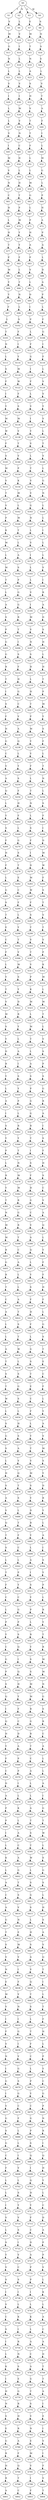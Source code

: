 strict digraph  {
	S0 -> S1 [ label = T ];
	S0 -> S2 [ label = N ];
	S0 -> S3 [ label = G ];
	S0 -> S4 [ label = M ];
	S1 -> S5 [ label = V ];
	S2 -> S6 [ label = L ];
	S3 -> S7 [ label = E ];
	S4 -> S8 [ label = S ];
	S5 -> S9 [ label = M ];
	S6 -> S10 [ label = V ];
	S7 -> S11 [ label = M ];
	S8 -> S12 [ label = N ];
	S9 -> S13 [ label = G ];
	S10 -> S14 [ label = I ];
	S11 -> S15 [ label = T ];
	S12 -> S16 [ label = A ];
	S13 -> S17 [ label = N ];
	S14 -> S18 [ label = L ];
	S15 -> S19 [ label = N ];
	S16 -> S20 [ label = S ];
	S17 -> S21 [ label = L ];
	S18 -> S22 [ label = L ];
	S19 -> S23 [ label = A ];
	S20 -> S24 [ label = L ];
	S21 -> S25 [ label = V ];
	S22 -> S26 [ label = V ];
	S23 -> S27 [ label = S ];
	S24 -> S28 [ label = V ];
	S25 -> S29 [ label = I ];
	S26 -> S30 [ label = I ];
	S27 -> S31 [ label = H ];
	S28 -> S32 [ label = T ];
	S29 -> S33 [ label = L ];
	S30 -> S34 [ label = M ];
	S31 -> S35 [ label = V ];
	S32 -> S36 [ label = A ];
	S33 -> S37 [ label = L ];
	S34 -> S38 [ label = V ];
	S35 -> S39 [ label = T ];
	S36 -> S40 [ label = F ];
	S37 -> S41 [ label = V ];
	S38 -> S42 [ label = N ];
	S39 -> S43 [ label = T ];
	S40 -> S44 [ label = I ];
	S41 -> S45 [ label = I ];
	S42 -> S46 [ label = C ];
	S43 -> S47 [ label = F ];
	S44 -> S48 [ label = L ];
	S45 -> S49 [ label = M ];
	S46 -> S50 [ label = H ];
	S47 -> S51 [ label = L ];
	S48 -> S52 [ label = M ];
	S49 -> S53 [ label = V ];
	S50 -> S54 [ label = L ];
	S51 -> S55 [ label = L ];
	S52 -> S56 [ label = G ];
	S53 -> S57 [ label = N ];
	S54 -> S58 [ label = H ];
	S55 -> S59 [ label = M ];
	S56 -> S60 [ label = L ];
	S57 -> S61 [ label = C ];
	S58 -> S62 [ label = T ];
	S59 -> S63 [ label = G ];
	S60 -> S64 [ label = P ];
	S61 -> S65 [ label = H ];
	S62 -> S66 [ label = P ];
	S63 -> S67 [ label = L ];
	S64 -> S68 [ label = H ];
	S65 -> S69 [ label = L ];
	S66 -> S70 [ label = M ];
	S67 -> S71 [ label = P ];
	S68 -> S72 [ label = A ];
	S69 -> S73 [ label = H ];
	S70 -> S74 [ label = Y ];
	S71 -> S75 [ label = H ];
	S72 -> S76 [ label = P ];
	S73 -> S77 [ label = T ];
	S74 -> S78 [ label = Y ];
	S75 -> S79 [ label = A ];
	S76 -> S80 [ label = A ];
	S77 -> S81 [ label = P ];
	S78 -> S82 [ label = F ];
	S79 -> S83 [ label = P ];
	S80 -> S84 [ label = L ];
	S81 -> S85 [ label = M ];
	S82 -> S86 [ label = L ];
	S83 -> S87 [ label = V ];
	S84 -> S88 [ label = D ];
	S85 -> S89 [ label = Y ];
	S86 -> S90 [ label = T ];
	S87 -> S91 [ label = L ];
	S88 -> S92 [ label = A ];
	S89 -> S93 [ label = Y ];
	S90 -> S94 [ label = N ];
	S91 -> S95 [ label = D ];
	S92 -> S96 [ label = P ];
	S93 -> S97 [ label = F ];
	S94 -> S98 [ label = L ];
	S95 -> S99 [ label = I ];
	S96 -> S100 [ label = L ];
	S97 -> S101 [ label = L ];
	S98 -> S102 [ label = S ];
	S99 -> S103 [ label = P ];
	S100 -> S104 [ label = F ];
	S101 -> S105 [ label = T ];
	S102 -> S106 [ label = F ];
	S103 -> S107 [ label = L ];
	S104 -> S108 [ label = G ];
	S105 -> S109 [ label = N ];
	S106 -> S110 [ label = I ];
	S107 -> S111 [ label = F ];
	S108 -> S112 [ label = I ];
	S109 -> S113 [ label = L ];
	S110 -> S114 [ label = Y ];
	S111 -> S115 [ label = G ];
	S112 -> S116 [ label = F ];
	S113 -> S117 [ label = S ];
	S114 -> S118 [ label = M ];
	S115 -> S119 [ label = I ];
	S116 -> S120 [ label = L ];
	S117 -> S121 [ label = F ];
	S118 -> S122 [ label = W ];
	S119 -> S123 [ label = F ];
	S120 -> S124 [ label = V ];
	S121 -> S125 [ label = I ];
	S122 -> S126 [ label = F ];
	S123 -> S127 [ label = L ];
	S124 -> S128 [ label = V ];
	S125 -> S129 [ label = Y ];
	S126 -> S130 [ label = S ];
	S127 -> S131 [ label = V ];
	S128 -> S132 [ label = Y ];
	S129 -> S133 [ label = M ];
	S130 -> S134 [ label = M ];
	S131 -> S135 [ label = I ];
	S132 -> S136 [ label = V ];
	S133 -> S137 [ label = W ];
	S134 -> S138 [ label = V ];
	S135 -> S139 [ label = Y ];
	S136 -> S140 [ label = L ];
	S137 -> S141 [ label = F ];
	S138 -> S142 [ label = T ];
	S139 -> S143 [ label = V ];
	S140 -> S144 [ label = T ];
	S141 -> S145 [ label = S ];
	S142 -> S146 [ label = V ];
	S143 -> S147 [ label = L ];
	S144 -> S148 [ label = V ];
	S145 -> S149 [ label = M ];
	S146 -> S150 [ label = P ];
	S147 -> S151 [ label = T ];
	S148 -> S152 [ label = L ];
	S149 -> S153 [ label = V ];
	S150 -> S154 [ label = K ];
	S151 -> S155 [ label = V ];
	S152 -> S156 [ label = G ];
	S153 -> S157 [ label = T ];
	S154 -> S158 [ label = M ];
	S155 -> S159 [ label = V ];
	S156 -> S160 [ label = N ];
	S157 -> S161 [ label = V ];
	S158 -> S162 [ label = L ];
	S159 -> S163 [ label = G ];
	S160 -> S164 [ label = L ];
	S161 -> S165 [ label = P ];
	S162 -> S166 [ label = M ];
	S163 -> S167 [ label = N ];
	S164 -> S168 [ label = L ];
	S165 -> S169 [ label = K ];
	S166 -> S170 [ label = T ];
	S167 -> S171 [ label = L ];
	S168 -> S172 [ label = I ];
	S169 -> S173 [ label = M ];
	S170 -> S174 [ label = L ];
	S171 -> S175 [ label = V ];
	S172 -> S176 [ label = L ];
	S173 -> S177 [ label = L ];
	S174 -> S178 [ label = A ];
	S175 -> S179 [ label = I ];
	S176 -> S180 [ label = L ];
	S177 -> S181 [ label = M ];
	S178 -> S182 [ label = S ];
	S179 -> S183 [ label = L ];
	S180 -> S184 [ label = V ];
	S181 -> S185 [ label = T ];
	S182 -> S186 [ label = P ];
	S183 -> S187 [ label = L ];
	S184 -> S188 [ label = I ];
	S185 -> S189 [ label = L ];
	S186 -> S190 [ label = G ];
	S187 -> S191 [ label = V ];
	S188 -> S192 [ label = R ];
	S189 -> S193 [ label = A ];
	S190 -> S194 [ label = G ];
	S191 -> S195 [ label = I ];
	S192 -> S196 [ label = A ];
	S193 -> S197 [ label = S ];
	S194 -> S198 [ label = R ];
	S195 -> S199 [ label = M ];
	S196 -> S200 [ label = D ];
	S197 -> S201 [ label = P ];
	S198 -> S202 [ label = T ];
	S199 -> S203 [ label = V ];
	S200 -> S204 [ label = S ];
	S201 -> S205 [ label = G ];
	S202 -> S206 [ label = I ];
	S203 -> S207 [ label = N ];
	S204 -> S208 [ label = H ];
	S205 -> S209 [ label = G ];
	S206 -> S210 [ label = S ];
	S207 -> S211 [ label = S ];
	S208 -> S212 [ label = L ];
	S209 -> S213 [ label = R ];
	S210 -> S214 [ label = F ];
	S211 -> S215 [ label = H ];
	S212 -> S216 [ label = H ];
	S213 -> S217 [ label = T ];
	S214 -> S218 [ label = H ];
	S215 -> S219 [ label = L ];
	S216 -> S220 [ label = T ];
	S217 -> S221 [ label = I ];
	S218 -> S222 [ label = G ];
	S219 -> S223 [ label = H ];
	S220 -> S224 [ label = P ];
	S221 -> S225 [ label = S ];
	S222 -> S226 [ label = C ];
	S223 -> S227 [ label = T ];
	S224 -> S228 [ label = M ];
	S225 -> S229 [ label = F ];
	S226 -> S230 [ label = V ];
	S227 -> S231 [ label = P ];
	S228 -> S232 [ label = Y ];
	S229 -> S233 [ label = H ];
	S230 -> S234 [ label = A ];
	S231 -> S235 [ label = M ];
	S232 -> S236 [ label = S ];
	S233 -> S237 [ label = G ];
	S234 -> S238 [ label = Q ];
	S235 -> S239 [ label = Y ];
	S236 -> S240 [ label = F ];
	S237 -> S241 [ label = C ];
	S238 -> S242 [ label = L ];
	S239 -> S243 [ label = Y ];
	S240 -> S244 [ label = L ];
	S241 -> S245 [ label = V ];
	S242 -> S246 [ label = Y ];
	S243 -> S247 [ label = F ];
	S244 -> S248 [ label = T ];
	S245 -> S249 [ label = A ];
	S246 -> S250 [ label = S ];
	S247 -> S251 [ label = L ];
	S248 -> S252 [ label = N ];
	S249 -> S253 [ label = Q ];
	S250 -> S254 [ label = F ];
	S251 -> S255 [ label = T ];
	S252 -> S256 [ label = L ];
	S253 -> S257 [ label = L ];
	S254 -> S258 [ label = H ];
	S255 -> S259 [ label = N ];
	S256 -> S260 [ label = S ];
	S257 -> S261 [ label = Y ];
	S258 -> S262 [ label = F ];
	S259 -> S263 [ label = L ];
	S260 -> S264 [ label = F ];
	S261 -> S265 [ label = S ];
	S262 -> S266 [ label = L ];
	S263 -> S267 [ label = S ];
	S264 -> S268 [ label = I ];
	S265 -> S269 [ label = F ];
	S266 -> S270 [ label = G ];
	S267 -> S271 [ label = F ];
	S268 -> S272 [ label = D ];
	S269 -> S273 [ label = H ];
	S270 -> S274 [ label = S ];
	S271 -> S275 [ label = I ];
	S272 -> S276 [ label = M ];
	S273 -> S277 [ label = F ];
	S274 -> S278 [ label = T ];
	S275 -> S279 [ label = D ];
	S276 -> S280 [ label = W ];
	S277 -> S281 [ label = L ];
	S278 -> S282 [ label = E ];
	S279 -> S283 [ label = M ];
	S280 -> S284 [ label = F ];
	S281 -> S285 [ label = G ];
	S282 -> S286 [ label = C ];
	S283 -> S287 [ label = W ];
	S284 -> S288 [ label = S ];
	S285 -> S289 [ label = S ];
	S286 -> S290 [ label = F ];
	S287 -> S291 [ label = F ];
	S288 -> S292 [ label = T ];
	S289 -> S293 [ label = T ];
	S290 -> S294 [ label = L ];
	S291 -> S295 [ label = S ];
	S292 -> S296 [ label = V ];
	S293 -> S297 [ label = E ];
	S294 -> S298 [ label = Y ];
	S295 -> S299 [ label = T ];
	S296 -> S300 [ label = T ];
	S297 -> S301 [ label = C ];
	S298 -> S302 [ label = T ];
	S299 -> S303 [ label = V ];
	S300 -> S304 [ label = V ];
	S301 -> S305 [ label = F ];
	S302 -> S306 [ label = V ];
	S303 -> S307 [ label = T ];
	S304 -> S308 [ label = P ];
	S305 -> S309 [ label = L ];
	S306 -> S310 [ label = M ];
	S307 -> S311 [ label = V ];
	S308 -> S312 [ label = K ];
	S309 -> S313 [ label = Y ];
	S310 -> S314 [ label = S ];
	S311 -> S315 [ label = P ];
	S312 -> S316 [ label = M ];
	S313 -> S317 [ label = T ];
	S314 -> S318 [ label = Y ];
	S315 -> S319 [ label = K ];
	S316 -> S320 [ label = L ];
	S317 -> S321 [ label = V ];
	S318 -> S322 [ label = D ];
	S319 -> S323 [ label = M ];
	S320 -> S324 [ label = M ];
	S321 -> S325 [ label = M ];
	S322 -> S326 [ label = R ];
	S323 -> S327 [ label = L ];
	S324 -> S328 [ label = T ];
	S325 -> S329 [ label = S ];
	S326 -> S330 [ label = Y ];
	S327 -> S331 [ label = M ];
	S328 -> S332 [ label = L ];
	S329 -> S333 [ label = Y ];
	S330 -> S334 [ label = L ];
	S331 -> S335 [ label = T ];
	S332 -> S336 [ label = V ];
	S333 -> S337 [ label = D ];
	S334 -> S338 [ label = A ];
	S335 -> S339 [ label = L ];
	S336 -> S340 [ label = S ];
	S337 -> S341 [ label = R ];
	S338 -> S342 [ label = I ];
	S339 -> S343 [ label = A ];
	S340 -> S344 [ label = P ];
	S341 -> S345 [ label = Y ];
	S342 -> S346 [ label = S ];
	S343 -> S347 [ label = S ];
	S344 -> S348 [ label = S ];
	S345 -> S349 [ label = L ];
	S346 -> S350 [ label = Y ];
	S347 -> S351 [ label = P ];
	S348 -> S352 [ label = G ];
	S349 -> S353 [ label = A ];
	S350 -> S354 [ label = P ];
	S351 -> S355 [ label = G ];
	S352 -> S356 [ label = R ];
	S353 -> S357 [ label = I ];
	S354 -> S358 [ label = L ];
	S355 -> S359 [ label = G ];
	S356 -> S360 [ label = A ];
	S357 -> S361 [ label = S ];
	S358 -> S362 [ label = R ];
	S359 -> S363 [ label = R ];
	S360 -> S364 [ label = I ];
	S361 -> S365 [ label = Y ];
	S362 -> S366 [ label = Y ];
	S363 -> S367 [ label = T ];
	S364 -> S368 [ label = S ];
	S365 -> S369 [ label = P ];
	S366 -> S370 [ label = T ];
	S367 -> S371 [ label = I ];
	S368 -> S372 [ label = F ];
	S369 -> S373 [ label = L ];
	S370 -> S374 [ label = N ];
	S371 -> S375 [ label = S ];
	S372 -> S376 [ label = H ];
	S373 -> S377 [ label = R ];
	S374 -> S378 [ label = M ];
	S375 -> S379 [ label = F ];
	S376 -> S380 [ label = S ];
	S377 -> S381 [ label = Y ];
	S378 -> S382 [ label = M ];
	S379 -> S383 [ label = H ];
	S380 -> S384 [ label = C ];
	S381 -> S385 [ label = T ];
	S382 -> S386 [ label = R ];
	S383 -> S387 [ label = G ];
	S384 -> S388 [ label = V ];
	S385 -> S389 [ label = N ];
	S386 -> S390 [ label = G ];
	S387 -> S391 [ label = C ];
	S388 -> S392 [ label = A ];
	S389 -> S393 [ label = M ];
	S390 -> S394 [ label = R ];
	S391 -> S395 [ label = V ];
	S392 -> S396 [ label = Q ];
	S393 -> S397 [ label = M ];
	S394 -> S398 [ label = T ];
	S395 -> S399 [ label = A ];
	S396 -> S400 [ label = L ];
	S397 -> S401 [ label = R ];
	S398 -> S402 [ label = C ];
	S399 -> S403 [ label = Q ];
	S400 -> S404 [ label = Y ];
	S401 -> S405 [ label = G ];
	S402 -> S406 [ label = A ];
	S403 -> S407 [ label = L ];
	S404 -> S408 [ label = F ];
	S405 -> S409 [ label = R ];
	S406 -> S410 [ label = L ];
	S407 -> S411 [ label = Y ];
	S408 -> S412 [ label = F ];
	S409 -> S413 [ label = T ];
	S410 -> S414 [ label = L ];
	S411 -> S415 [ label = S ];
	S412 -> S416 [ label = H ];
	S413 -> S417 [ label = C ];
	S414 -> S418 [ label = A ];
	S415 -> S419 [ label = F ];
	S416 -> S420 [ label = F ];
	S417 -> S421 [ label = A ];
	S418 -> S422 [ label = T ];
	S419 -> S423 [ label = H ];
	S420 -> S424 [ label = L ];
	S421 -> S425 [ label = L ];
	S422 -> S426 [ label = S ];
	S423 -> S427 [ label = F ];
	S424 -> S428 [ label = G ];
	S425 -> S429 [ label = L ];
	S426 -> S430 [ label = T ];
	S427 -> S431 [ label = L ];
	S428 -> S432 [ label = S ];
	S429 -> S433 [ label = A ];
	S430 -> S434 [ label = W ];
	S431 -> S435 [ label = G ];
	S432 -> S436 [ label = T ];
	S433 -> S437 [ label = T ];
	S434 -> S438 [ label = L ];
	S435 -> S439 [ label = S ];
	S436 -> S440 [ label = E ];
	S437 -> S441 [ label = S ];
	S438 -> S442 [ label = S ];
	S439 -> S443 [ label = T ];
	S440 -> S444 [ label = C ];
	S441 -> S445 [ label = T ];
	S442 -> S446 [ label = G ];
	S443 -> S447 [ label = E ];
	S444 -> S448 [ label = F ];
	S445 -> S449 [ label = W ];
	S446 -> S450 [ label = S ];
	S447 -> S451 [ label = C ];
	S448 -> S452 [ label = L ];
	S449 -> S453 [ label = L ];
	S450 -> S454 [ label = L ];
	S451 -> S455 [ label = F ];
	S452 -> S456 [ label = Y ];
	S453 -> S457 [ label = S ];
	S454 -> S458 [ label = H ];
	S455 -> S459 [ label = L ];
	S456 -> S460 [ label = A ];
	S457 -> S461 [ label = G ];
	S458 -> S462 [ label = S ];
	S459 -> S463 [ label = Y ];
	S460 -> S464 [ label = V ];
	S461 -> S465 [ label = S ];
	S462 -> S466 [ label = A ];
	S463 -> S467 [ label = T ];
	S464 -> S468 [ label = M ];
	S465 -> S469 [ label = L ];
	S466 -> S470 [ label = V ];
	S467 -> S471 [ label = V ];
	S468 -> S472 [ label = S ];
	S469 -> S473 [ label = H ];
	S470 -> S474 [ label = Q ];
	S471 -> S475 [ label = M ];
	S472 -> S476 [ label = Y ];
	S473 -> S477 [ label = S ];
	S474 -> S478 [ label = T ];
	S475 -> S479 [ label = S ];
	S476 -> S480 [ label = D ];
	S477 -> S481 [ label = A ];
	S478 -> S482 [ label = S ];
	S479 -> S483 [ label = Y ];
	S480 -> S484 [ label = R ];
	S481 -> S485 [ label = V ];
	S482 -> S486 [ label = L ];
	S483 -> S487 [ label = D ];
	S484 -> S488 [ label = Y ];
	S485 -> S489 [ label = Q ];
	S486 -> S490 [ label = T ];
	S487 -> S491 [ label = R ];
	S488 -> S492 [ label = L ];
	S489 -> S493 [ label = T ];
	S490 -> S494 [ label = F ];
	S491 -> S495 [ label = Y ];
	S492 -> S496 [ label = A ];
	S493 -> S497 [ label = S ];
	S494 -> S498 [ label = C ];
	S495 -> S499 [ label = L ];
	S496 -> S500 [ label = I ];
	S497 -> S501 [ label = L ];
	S498 -> S502 [ label = L ];
	S499 -> S503 [ label = A ];
	S500 -> S504 [ label = S ];
	S501 -> S505 [ label = T ];
	S502 -> S506 [ label = P ];
	S503 -> S507 [ label = I ];
	S504 -> S508 [ label = Y ];
	S505 -> S509 [ label = F ];
	S506 -> S510 [ label = Y ];
	S507 -> S511 [ label = S ];
	S508 -> S512 [ label = P ];
	S509 -> S513 [ label = C ];
	S510 -> S514 [ label = C ];
	S511 -> S515 [ label = Y ];
	S512 -> S516 [ label = L ];
	S513 -> S517 [ label = L ];
	S514 -> S518 [ label = G ];
	S515 -> S519 [ label = P ];
	S516 -> S520 [ label = R ];
	S517 -> S521 [ label = P ];
	S518 -> S522 [ label = P ];
	S519 -> S523 [ label = L ];
	S520 -> S524 [ label = Y ];
	S521 -> S525 [ label = Y ];
	S522 -> S526 [ label = S ];
	S523 -> S527 [ label = R ];
	S524 -> S528 [ label = T ];
	S525 -> S529 [ label = C ];
	S526 -> S530 [ label = Q ];
	S527 -> S531 [ label = Y ];
	S528 -> S532 [ label = R ];
	S529 -> S533 [ label = G ];
	S530 -> S534 [ label = I ];
	S531 -> S535 [ label = S ];
	S532 -> S536 [ label = M ];
	S533 -> S537 [ label = P ];
	S534 -> S538 [ label = Q ];
	S535 -> S539 [ label = S ];
	S536 -> S540 [ label = M ];
	S537 -> S541 [ label = S ];
	S538 -> S542 [ label = H ];
	S539 -> S543 [ label = M ];
	S540 -> S544 [ label = N ];
	S541 -> S545 [ label = Q ];
	S542 -> S546 [ label = Y ];
	S543 -> S547 [ label = M ];
	S544 -> S548 [ label = G ];
	S545 -> S549 [ label = I ];
	S546 -> S550 [ label = F ];
	S547 -> S551 [ label = R ];
	S548 -> S552 [ label = S ];
	S549 -> S553 [ label = Q ];
	S550 -> S554 [ label = C ];
	S551 -> S555 [ label = G ];
	S552 -> S556 [ label = R ];
	S553 -> S557 [ label = H ];
	S554 -> S558 [ label = D ];
	S555 -> S559 [ label = R ];
	S556 -> S560 [ label = C ];
	S557 -> S561 [ label = Y ];
	S558 -> S562 [ label = A ];
	S559 -> S563 [ label = T ];
	S560 -> S564 [ label = A ];
	S561 -> S565 [ label = F ];
	S562 -> S566 [ label = P ];
	S563 -> S567 [ label = C ];
	S564 -> S568 [ label = L ];
	S565 -> S569 [ label = C ];
	S566 -> S570 [ label = P ];
	S567 -> S571 [ label = A ];
	S568 -> S572 [ label = L ];
	S569 -> S573 [ label = D ];
	S570 -> S574 [ label = I ];
	S571 -> S575 [ label = L ];
	S572 -> S576 [ label = A ];
	S573 -> S577 [ label = A ];
	S574 -> S578 [ label = L ];
	S575 -> S579 [ label = L ];
	S576 -> S580 [ label = I ];
	S577 -> S581 [ label = P ];
	S578 -> S582 [ label = K ];
	S579 -> S583 [ label = A ];
	S580 -> S584 [ label = G ];
	S581 -> S585 [ label = P ];
	S582 -> S586 [ label = L ];
	S583 -> S587 [ label = T ];
	S584 -> S588 [ label = T ];
	S585 -> S589 [ label = I ];
	S586 -> S590 [ label = A ];
	S587 -> S591 [ label = S ];
	S588 -> S592 [ label = W ];
	S589 -> S593 [ label = L ];
	S590 -> S594 [ label = C ];
	S591 -> S595 [ label = T ];
	S592 -> S596 [ label = L ];
	S593 -> S597 [ label = K ];
	S594 -> S598 [ label = A ];
	S595 -> S599 [ label = W ];
	S596 -> S600 [ label = S ];
	S597 -> S601 [ label = L ];
	S598 -> S602 [ label = G ];
	S599 -> S603 [ label = L ];
	S600 -> S604 [ label = G ];
	S601 -> S605 [ label = A ];
	S602 -> S606 [ label = T ];
	S603 -> S607 [ label = S ];
	S604 -> S608 [ label = S ];
	S605 -> S609 [ label = C ];
	S606 -> S610 [ label = S ];
	S607 -> S611 [ label = G ];
	S608 -> S612 [ label = L ];
	S609 -> S613 [ label = A ];
	S610 -> S614 [ label = V ];
	S611 -> S615 [ label = S ];
	S612 -> S616 [ label = H ];
	S613 -> S617 [ label = G ];
	S614 -> S618 [ label = N ];
	S615 -> S619 [ label = L ];
	S616 -> S620 [ label = S ];
	S617 -> S621 [ label = T ];
	S618 -> S622 [ label = E ];
	S619 -> S623 [ label = H ];
	S620 -> S624 [ label = A ];
	S621 -> S625 [ label = S ];
	S622 -> S626 [ label = M ];
	S623 -> S627 [ label = S ];
	S624 -> S628 [ label = V ];
	S625 -> S629 [ label = V ];
	S626 -> S630 [ label = V ];
	S627 -> S631 [ label = A ];
	S628 -> S632 [ label = Q ];
	S629 -> S633 [ label = N ];
	S630 -> S634 [ label = I ];
	S631 -> S635 [ label = V ];
	S632 -> S636 [ label = T ];
	S633 -> S637 [ label = E ];
	S634 -> S638 [ label = F ];
	S635 -> S639 [ label = Q ];
	S636 -> S640 [ label = I ];
	S637 -> S641 [ label = M ];
	S638 -> S642 [ label = V ];
	S639 -> S643 [ label = T ];
	S640 -> S644 [ label = L ];
	S641 -> S645 [ label = V ];
	S642 -> S646 [ label = N ];
	S643 -> S647 [ label = S ];
	S644 -> S648 [ label = T ];
	S645 -> S649 [ label = I ];
	S646 -> S650 [ label = I ];
	S647 -> S651 [ label = L ];
	S648 -> S652 [ label = F ];
	S649 -> S653 [ label = F ];
	S650 -> S654 [ label = G ];
	S651 -> S655 [ label = T ];
	S652 -> S656 [ label = H ];
	S653 -> S657 [ label = V ];
	S654 -> S658 [ label = I ];
	S655 -> S659 [ label = F ];
	S656 -> S660 [ label = L ];
	S657 -> S661 [ label = N ];
	S658 -> S662 [ label = V ];
	S659 -> S663 [ label = C ];
	S660 -> S664 [ label = P ];
	S661 -> S665 [ label = I ];
	S662 -> S666 [ label = G ];
	S663 -> S667 [ label = L ];
	S664 -> S668 [ label = Y ];
	S665 -> S669 [ label = G ];
	S666 -> S670 [ label = S ];
	S667 -> S671 [ label = P ];
	S668 -> S672 [ label = C ];
	S669 -> S673 [ label = I ];
	S670 -> S674 [ label = G ];
	S671 -> S675 [ label = Y ];
	S672 -> S676 [ label = G ];
	S673 -> S677 [ label = V ];
	S674 -> S678 [ label = C ];
	S675 -> S679 [ label = C ];
	S676 -> S680 [ label = P ];
	S677 -> S681 [ label = G ];
	S678 -> S682 [ label = F ];
	S679 -> S683 [ label = G ];
	S680 -> S684 [ label = N ];
	S681 -> S685 [ label = S ];
	S682 -> S686 [ label = L ];
	S683 -> S687 [ label = P ];
	S684 -> S688 [ label = R ];
	S685 -> S689 [ label = G ];
	S686 -> S690 [ label = L ];
	S687 -> S691 [ label = S ];
	S688 -> S692 [ label = I ];
	S689 -> S693 [ label = C ];
	S690 -> S694 [ label = I ];
	S691 -> S695 [ label = Q ];
	S692 -> S696 [ label = Q ];
	S693 -> S697 [ label = F ];
	S694 -> S698 [ label = V ];
	S695 -> S699 [ label = I ];
	S696 -> S700 [ label = H ];
	S697 -> S701 [ label = L ];
	S698 -> S702 [ label = L ];
	S699 -> S703 [ label = Q ];
	S700 -> S704 [ label = Y ];
	S701 -> S705 [ label = L ];
	S702 -> S706 [ label = S ];
	S703 -> S707 [ label = H ];
	S704 -> S708 [ label = L ];
	S705 -> S709 [ label = I ];
	S706 -> S710 [ label = Y ];
	S707 -> S711 [ label = Y ];
	S708 -> S712 [ label = C ];
	S709 -> S713 [ label = V ];
	S710 -> S714 [ label = V ];
	S711 -> S715 [ label = F ];
	S712 -> S716 [ label = D ];
	S713 -> S717 [ label = L ];
	S714 -> S718 [ label = S ];
	S715 -> S719 [ label = C ];
	S716 -> S720 [ label = A ];
	S717 -> S721 [ label = S ];
	S718 -> S722 [ label = I ];
	S719 -> S723 [ label = D ];
	S720 -> S724 [ label = P ];
	S721 -> S725 [ label = Y ];
	S722 -> S726 [ label = V ];
	S723 -> S727 [ label = A ];
	S724 -> S728 [ label = P ];
	S725 -> S729 [ label = V ];
	S726 -> S730 [ label = C ];
	S727 -> S731 [ label = P ];
	S728 -> S732 [ label = V ];
	S729 -> S733 [ label = S ];
	S730 -> S734 [ label = S ];
	S731 -> S735 [ label = P ];
	S732 -> S736 [ label = L ];
	S733 -> S737 [ label = I ];
	S734 -> S738 [ label = I ];
	S735 -> S739 [ label = I ];
	S736 -> S740 [ label = K ];
	S737 -> S741 [ label = V ];
	S738 -> S742 [ label = L ];
	S739 -> S743 [ label = L ];
	S740 -> S744 [ label = L ];
	S741 -> S745 [ label = C ];
	S742 -> S746 [ label = K ];
	S743 -> S747 [ label = K ];
	S744 -> S748 [ label = A ];
	S745 -> S749 [ label = S ];
	S746 -> S750 [ label = I ];
	S747 -> S751 [ label = L ];
	S748 -> S752 [ label = C ];
	S749 -> S753 [ label = I ];
	S750 -> S754 [ label = R ];
	S751 -> S755 [ label = A ];
	S752 -> S756 [ label = A ];
	S753 -> S757 [ label = L ];
	S754 -> S758 [ label = N ];
	S755 -> S759 [ label = C ];
	S756 -> S760 [ label = D ];
	S757 -> S761 [ label = K ];
	S758 -> S762 [ label = S ];
	S759 -> S763 [ label = A ];
	S760 -> S764 [ label = T ];
	S761 -> S765 [ label = I ];
	S762 -> S766 [ label = E ];
	S763 -> S767 [ label = G ];
	S764 -> S768 [ label = T ];
	S765 -> S769 [ label = H ];
	S766 -> S770 [ label = G ];
	S767 -> S771 [ label = T ];
	S768 -> S772 [ label = A ];
	S769 -> S773 [ label = N ];
	S770 -> S774 [ label = R ];
	S771 -> S775 [ label = S ];
	S772 -> S776 [ label = I ];
	S773 -> S777 [ label = S ];
	S774 -> S778 [ label = H ];
	S775 -> S779 [ label = V ];
	S776 -> S780 [ label = E ];
	S777 -> S781 [ label = E ];
	S778 -> S782 [ label = R ];
	S779 -> S783 [ label = N ];
	S780 -> S784 [ label = I ];
	S781 -> S785 [ label = G ];
	S782 -> S786 [ label = A ];
	S783 -> S787 [ label = E ];
	S784 -> S788 [ label = V ];
	S785 -> S789 [ label = R ];
	S786 -> S790 [ label = F ];
	S787 -> S791 [ label = M ];
	S788 -> S792 [ label = I ];
	S789 -> S793 [ label = H ];
	S790 -> S794 [ label = Q ];
	S791 -> S795 [ label = V ];
	S792 -> S796 [ label = F ];
	S793 -> S797 [ label = R ];
	S794 -> S798 [ label = T ];
	S795 -> S799 [ label = I ];
	S796 -> S800 [ label = V ];
	S797 -> S801 [ label = A ];
	S798 -> S802 [ label = C ];
	S799 -> S803 [ label = F ];
	S800 -> S804 [ label = T ];
}
